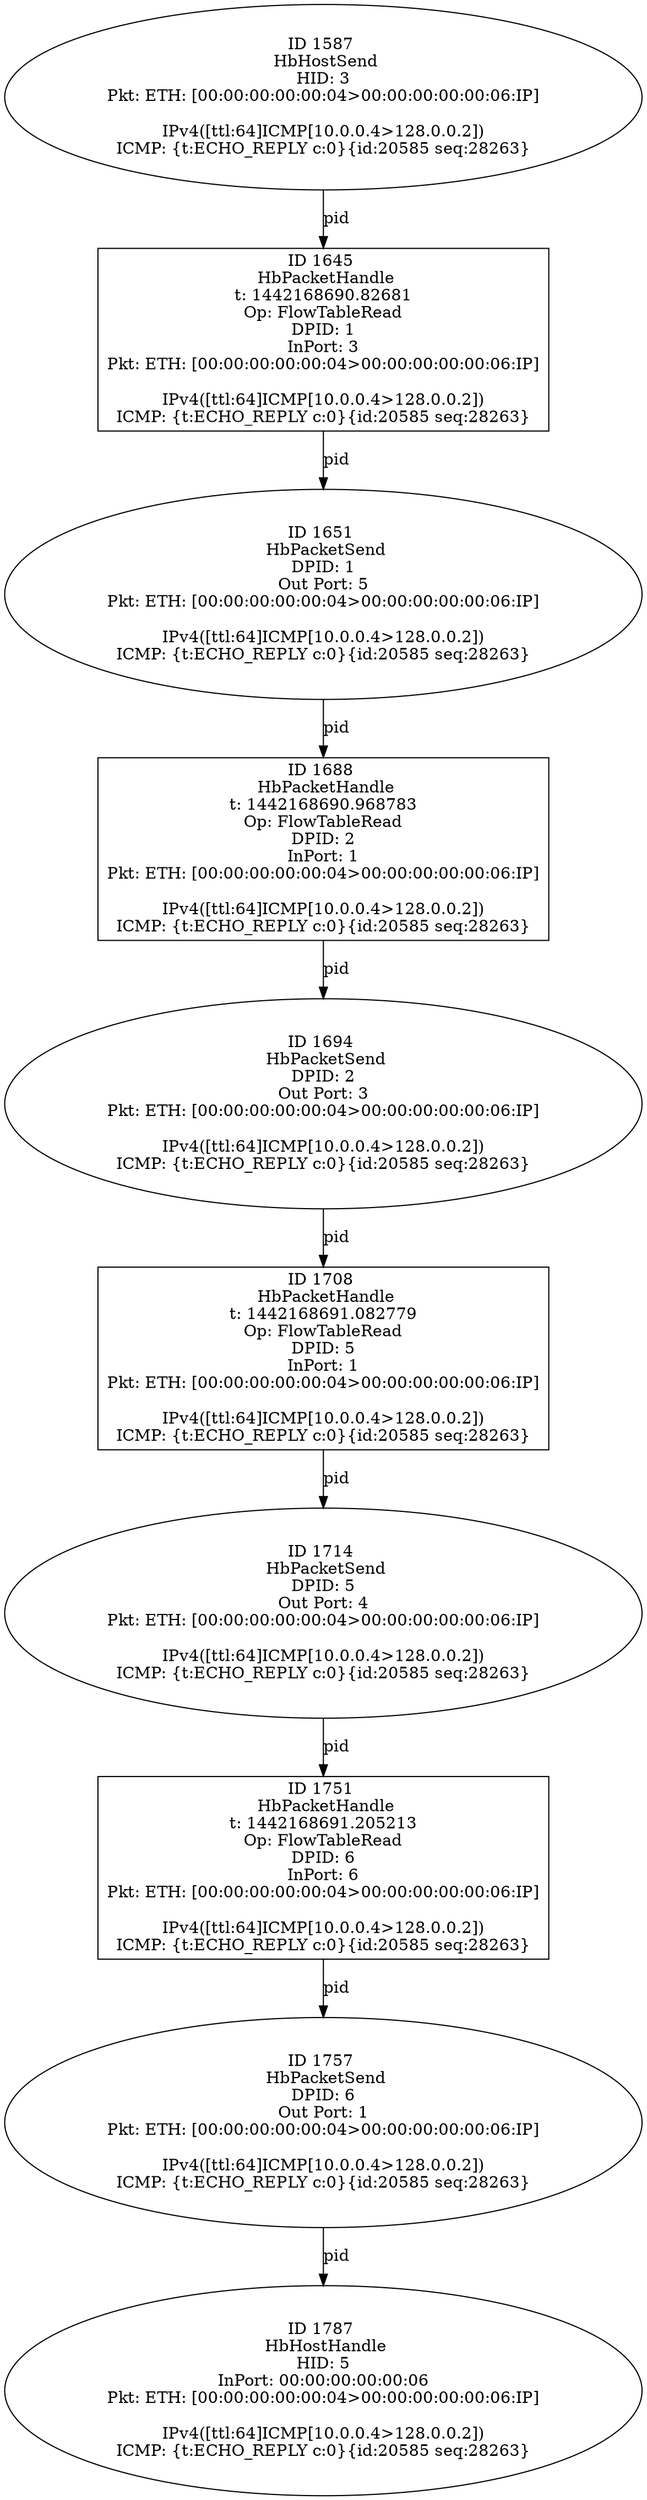 strict digraph G {
1708 [shape=box, event=<hb_events.HbPacketHandle object at 0x1035d5410>, label="ID 1708 
 HbPacketHandle
t: 1442168691.082779
Op: FlowTableRead
DPID: 5
InPort: 1
Pkt: ETH: [00:00:00:00:00:04>00:00:00:00:00:06:IP]

IPv4([ttl:64]ICMP[10.0.0.4>128.0.0.2])
ICMP: {t:ECHO_REPLY c:0}{id:20585 seq:28263}"];
1645 [shape=box, event=<hb_events.HbPacketHandle object at 0x103596110>, label="ID 1645 
 HbPacketHandle
t: 1442168690.82681
Op: FlowTableRead
DPID: 1
InPort: 3
Pkt: ETH: [00:00:00:00:00:04>00:00:00:00:00:06:IP]

IPv4([ttl:64]ICMP[10.0.0.4>128.0.0.2])
ICMP: {t:ECHO_REPLY c:0}{id:20585 seq:28263}"];
1587 [shape=oval, event=<hb_events.HbHostSend object at 0x1034f4c10>, label="ID 1587 
 HbHostSend
HID: 3
Pkt: ETH: [00:00:00:00:00:04>00:00:00:00:00:06:IP]

IPv4([ttl:64]ICMP[10.0.0.4>128.0.0.2])
ICMP: {t:ECHO_REPLY c:0}{id:20585 seq:28263}"];
1714 [shape=oval, event=<hb_events.HbPacketSend object at 0x1035d5890>, label="ID 1714 
 HbPacketSend
DPID: 5
Out Port: 4
Pkt: ETH: [00:00:00:00:00:04>00:00:00:00:00:06:IP]

IPv4([ttl:64]ICMP[10.0.0.4>128.0.0.2])
ICMP: {t:ECHO_REPLY c:0}{id:20585 seq:28263}"];
1651 [shape=oval, event=<hb_events.HbPacketSend object at 0x103596550>, label="ID 1651 
 HbPacketSend
DPID: 1
Out Port: 5
Pkt: ETH: [00:00:00:00:00:04>00:00:00:00:00:06:IP]

IPv4([ttl:64]ICMP[10.0.0.4>128.0.0.2])
ICMP: {t:ECHO_REPLY c:0}{id:20585 seq:28263}"];
1751 [shape=box, event=<hb_events.HbPacketHandle object at 0x1035ed810>, label="ID 1751 
 HbPacketHandle
t: 1442168691.205213
Op: FlowTableRead
DPID: 6
InPort: 6
Pkt: ETH: [00:00:00:00:00:04>00:00:00:00:00:06:IP]

IPv4([ttl:64]ICMP[10.0.0.4>128.0.0.2])
ICMP: {t:ECHO_REPLY c:0}{id:20585 seq:28263}"];
1688 [shape=box, event=<hb_events.HbPacketHandle object at 0x1035ba690>, label="ID 1688 
 HbPacketHandle
t: 1442168690.968783
Op: FlowTableRead
DPID: 2
InPort: 1
Pkt: ETH: [00:00:00:00:00:04>00:00:00:00:00:06:IP]

IPv4([ttl:64]ICMP[10.0.0.4>128.0.0.2])
ICMP: {t:ECHO_REPLY c:0}{id:20585 seq:28263}"];
1787 [shape=oval, event=<hb_events.HbHostHandle object at 0x103608bd0>, label="ID 1787 
 HbHostHandle
HID: 5
InPort: 00:00:00:00:00:06
Pkt: ETH: [00:00:00:00:00:04>00:00:00:00:00:06:IP]

IPv4([ttl:64]ICMP[10.0.0.4>128.0.0.2])
ICMP: {t:ECHO_REPLY c:0}{id:20585 seq:28263}"];
1757 [shape=oval, event=<hb_events.HbPacketSend object at 0x1035fa8d0>, label="ID 1757 
 HbPacketSend
DPID: 6
Out Port: 1
Pkt: ETH: [00:00:00:00:00:04>00:00:00:00:00:06:IP]

IPv4([ttl:64]ICMP[10.0.0.4>128.0.0.2])
ICMP: {t:ECHO_REPLY c:0}{id:20585 seq:28263}"];
1694 [shape=oval, event=<hb_events.HbPacketSend object at 0x1035c1ed0>, label="ID 1694 
 HbPacketSend
DPID: 2
Out Port: 3
Pkt: ETH: [00:00:00:00:00:04>00:00:00:00:00:06:IP]

IPv4([ttl:64]ICMP[10.0.0.4>128.0.0.2])
ICMP: {t:ECHO_REPLY c:0}{id:20585 seq:28263}"];
1708 -> 1714  [rel=pid, label=pid];
1645 -> 1651  [rel=pid, label=pid];
1587 -> 1645  [rel=pid, label=pid];
1714 -> 1751  [rel=pid, label=pid];
1651 -> 1688  [rel=pid, label=pid];
1751 -> 1757  [rel=pid, label=pid];
1688 -> 1694  [rel=pid, label=pid];
1757 -> 1787  [rel=pid, label=pid];
1694 -> 1708  [rel=pid, label=pid];
}
